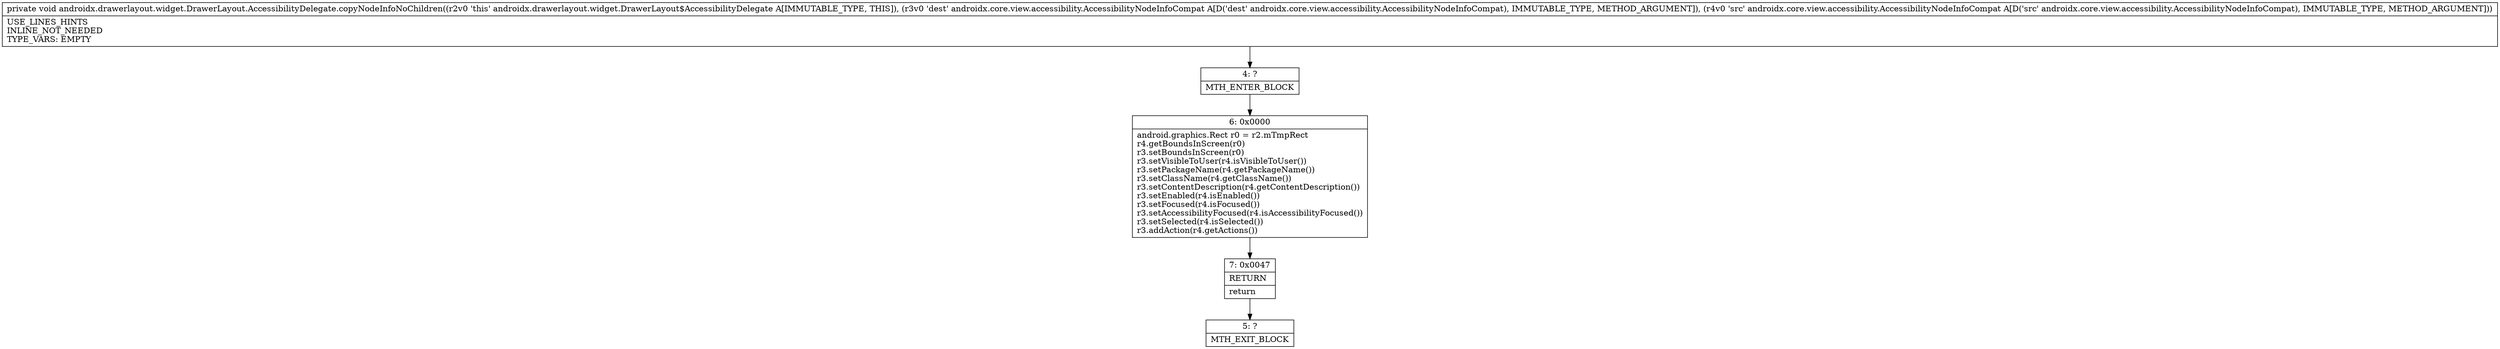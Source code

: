 digraph "CFG forandroidx.drawerlayout.widget.DrawerLayout.AccessibilityDelegate.copyNodeInfoNoChildren(Landroidx\/core\/view\/accessibility\/AccessibilityNodeInfoCompat;Landroidx\/core\/view\/accessibility\/AccessibilityNodeInfoCompat;)V" {
Node_4 [shape=record,label="{4\:\ ?|MTH_ENTER_BLOCK\l}"];
Node_6 [shape=record,label="{6\:\ 0x0000|android.graphics.Rect r0 = r2.mTmpRect\lr4.getBoundsInScreen(r0)\lr3.setBoundsInScreen(r0)\lr3.setVisibleToUser(r4.isVisibleToUser())\lr3.setPackageName(r4.getPackageName())\lr3.setClassName(r4.getClassName())\lr3.setContentDescription(r4.getContentDescription())\lr3.setEnabled(r4.isEnabled())\lr3.setFocused(r4.isFocused())\lr3.setAccessibilityFocused(r4.isAccessibilityFocused())\lr3.setSelected(r4.isSelected())\lr3.addAction(r4.getActions())\l}"];
Node_7 [shape=record,label="{7\:\ 0x0047|RETURN\l|return\l}"];
Node_5 [shape=record,label="{5\:\ ?|MTH_EXIT_BLOCK\l}"];
MethodNode[shape=record,label="{private void androidx.drawerlayout.widget.DrawerLayout.AccessibilityDelegate.copyNodeInfoNoChildren((r2v0 'this' androidx.drawerlayout.widget.DrawerLayout$AccessibilityDelegate A[IMMUTABLE_TYPE, THIS]), (r3v0 'dest' androidx.core.view.accessibility.AccessibilityNodeInfoCompat A[D('dest' androidx.core.view.accessibility.AccessibilityNodeInfoCompat), IMMUTABLE_TYPE, METHOD_ARGUMENT]), (r4v0 'src' androidx.core.view.accessibility.AccessibilityNodeInfoCompat A[D('src' androidx.core.view.accessibility.AccessibilityNodeInfoCompat), IMMUTABLE_TYPE, METHOD_ARGUMENT]))  | USE_LINES_HINTS\lINLINE_NOT_NEEDED\lTYPE_VARS: EMPTY\l}"];
MethodNode -> Node_4;Node_4 -> Node_6;
Node_6 -> Node_7;
Node_7 -> Node_5;
}

